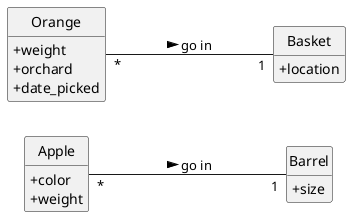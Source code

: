@startuml
'fig_3'
left to right direction
skinparam monochrome true
skinparam handwritten false
hide class circle
skinparam shadowing false
skinparam classAttributeIconSize 0
hide methods

class Apple {
+ color
+ weight
}
class Barrel {
+ size
}
Apple "*" --- "1"  Barrel : go in >

class Orange {
+ weight
+ orchard
+ date_picked
}
class Basket {
+ location
}
Orange "*" --- "1" Basket : go in >


@enduml
